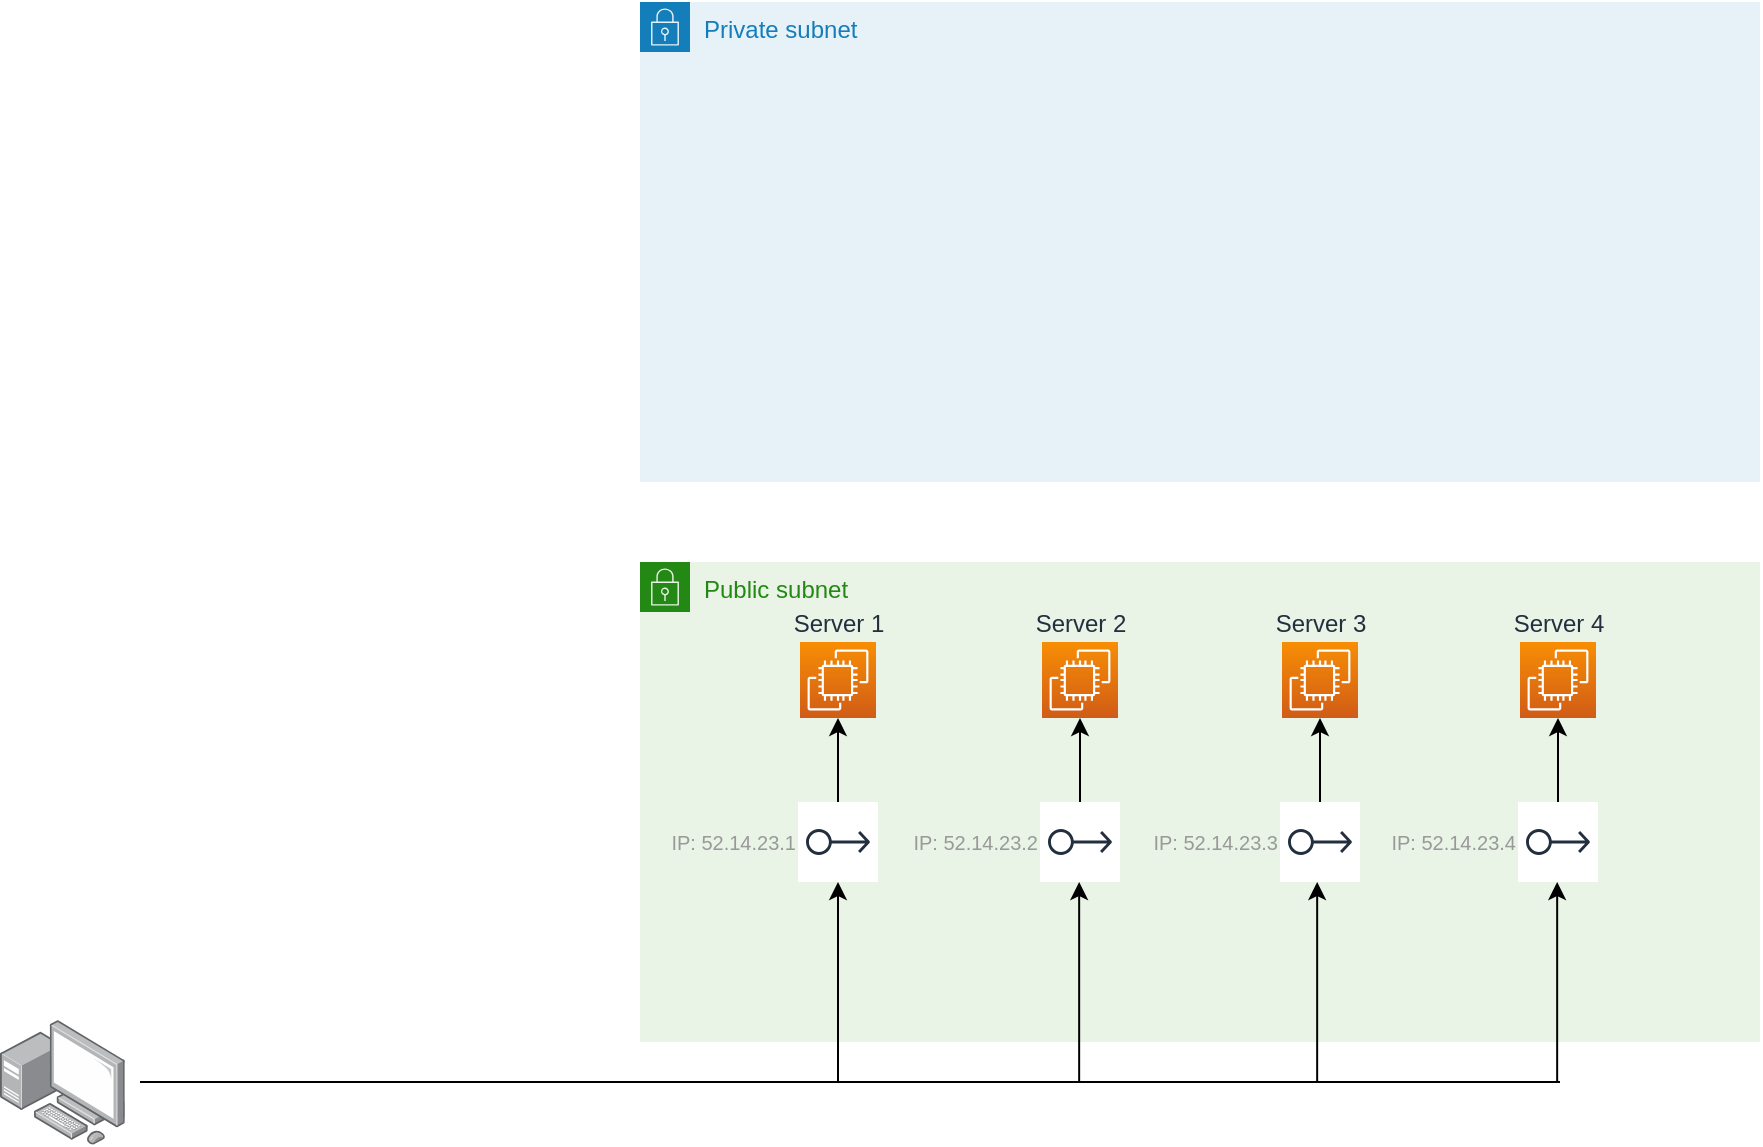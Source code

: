 <mxfile version="14.5.6" type="github" pages="2">
  <diagram id="i81SZt1gW0zz2mnZzYy8" name="01-insecure">
    <mxGraphModel dx="2226" dy="1168" grid="1" gridSize="10" guides="1" tooltips="1" connect="1" arrows="1" fold="1" page="1" pageScale="1" pageWidth="1100" pageHeight="850" math="0" shadow="0">
      <root>
        <mxCell id="0" />
        <mxCell id="1" parent="0" />
        <mxCell id="g80w_V8hiLejYrdxfZdK-3" value="Public subnet" style="points=[[0,0],[0.25,0],[0.5,0],[0.75,0],[1,0],[1,0.25],[1,0.5],[1,0.75],[1,1],[0.75,1],[0.5,1],[0.25,1],[0,1],[0,0.75],[0,0.5],[0,0.25]];outlineConnect=0;gradientColor=none;html=1;whiteSpace=wrap;fontSize=12;fontStyle=0;shape=mxgraph.aws4.group;grIcon=mxgraph.aws4.group_security_group;grStroke=0;strokeColor=#248814;fillColor=#E9F3E6;verticalAlign=top;align=left;spacingLeft=30;fontColor=#248814;dashed=0;" vertex="1" parent="1">
          <mxGeometry x="440" y="360" width="560" height="240" as="geometry" />
        </mxCell>
        <mxCell id="g80w_V8hiLejYrdxfZdK-1" value="Server 1" style="points=[[0,0,0],[0.25,0,0],[0.5,0,0],[0.75,0,0],[1,0,0],[0,1,0],[0.25,1,0],[0.5,1,0],[0.75,1,0],[1,1,0],[0,0.25,0],[0,0.5,0],[0,0.75,0],[1,0.25,0],[1,0.5,0],[1,0.75,0]];outlineConnect=0;fontColor=#232F3E;gradientColor=#F78E04;gradientDirection=north;fillColor=#D05C17;strokeColor=#ffffff;dashed=0;verticalLabelPosition=top;verticalAlign=bottom;align=center;html=1;fontSize=12;fontStyle=0;aspect=fixed;shape=mxgraph.aws4.resourceIcon;resIcon=mxgraph.aws4.ec2;labelPosition=center;" vertex="1" parent="1">
          <mxGeometry x="520" y="400" width="38" height="38" as="geometry" />
        </mxCell>
        <mxCell id="g80w_V8hiLejYrdxfZdK-26" style="edgeStyle=orthogonalEdgeStyle;rounded=0;orthogonalLoop=1;jettySize=auto;html=1;" edge="1" parent="1" source="g80w_V8hiLejYrdxfZdK-5" target="g80w_V8hiLejYrdxfZdK-1">
          <mxGeometry relative="1" as="geometry" />
        </mxCell>
        <mxCell id="g80w_V8hiLejYrdxfZdK-32" style="edgeStyle=orthogonalEdgeStyle;rounded=0;orthogonalLoop=1;jettySize=auto;html=1;endArrow=none;endFill=0;startArrow=classic;startFill=1;" edge="1" parent="1" source="g80w_V8hiLejYrdxfZdK-5">
          <mxGeometry relative="1" as="geometry">
            <mxPoint x="539" y="620" as="targetPoint" />
          </mxGeometry>
        </mxCell>
        <mxCell id="g80w_V8hiLejYrdxfZdK-2" value="Private subnet" style="points=[[0,0],[0.25,0],[0.5,0],[0.75,0],[1,0],[1,0.25],[1,0.5],[1,0.75],[1,1],[0.75,1],[0.5,1],[0.25,1],[0,1],[0,0.75],[0,0.5],[0,0.25]];outlineConnect=0;gradientColor=none;html=1;whiteSpace=wrap;fontSize=12;fontStyle=0;shape=mxgraph.aws4.group;grIcon=mxgraph.aws4.group_security_group;grStroke=0;strokeColor=#147EBA;fillColor=#E6F2F8;verticalAlign=top;align=left;spacingLeft=30;fontColor=#147EBA;dashed=0;" vertex="1" parent="1">
          <mxGeometry x="440" y="80" width="560" height="240" as="geometry" />
        </mxCell>
        <mxCell id="g80w_V8hiLejYrdxfZdK-6" value="Server 2" style="points=[[0,0,0],[0.25,0,0],[0.5,0,0],[0.75,0,0],[1,0,0],[0,1,0],[0.25,1,0],[0.5,1,0],[0.75,1,0],[1,1,0],[0,0.25,0],[0,0.5,0],[0,0.75,0],[1,0.25,0],[1,0.5,0],[1,0.75,0]];outlineConnect=0;fontColor=#232F3E;gradientColor=#F78E04;gradientDirection=north;fillColor=#D05C17;strokeColor=#ffffff;dashed=0;verticalLabelPosition=top;verticalAlign=bottom;align=center;html=1;fontSize=12;fontStyle=0;aspect=fixed;shape=mxgraph.aws4.resourceIcon;resIcon=mxgraph.aws4.ec2;labelPosition=center;" vertex="1" parent="1">
          <mxGeometry x="641" y="400" width="38" height="38" as="geometry" />
        </mxCell>
        <mxCell id="g80w_V8hiLejYrdxfZdK-7" value="Server 3" style="points=[[0,0,0],[0.25,0,0],[0.5,0,0],[0.75,0,0],[1,0,0],[0,1,0],[0.25,1,0],[0.5,1,0],[0.75,1,0],[1,1,0],[0,0.25,0],[0,0.5,0],[0,0.75,0],[1,0.25,0],[1,0.5,0],[1,0.75,0]];outlineConnect=0;fontColor=#232F3E;gradientColor=#F78E04;gradientDirection=north;fillColor=#D05C17;strokeColor=#ffffff;dashed=0;verticalLabelPosition=top;verticalAlign=bottom;align=center;html=1;fontSize=12;fontStyle=0;aspect=fixed;shape=mxgraph.aws4.resourceIcon;resIcon=mxgraph.aws4.ec2;labelPosition=center;" vertex="1" parent="1">
          <mxGeometry x="761" y="400" width="38" height="38" as="geometry" />
        </mxCell>
        <mxCell id="g80w_V8hiLejYrdxfZdK-8" value="Server 4" style="points=[[0,0,0],[0.25,0,0],[0.5,0,0],[0.75,0,0],[1,0,0],[0,1,0],[0.25,1,0],[0.5,1,0],[0.75,1,0],[1,1,0],[0,0.25,0],[0,0.5,0],[0,0.75,0],[1,0.25,0],[1,0.5,0],[1,0.75,0]];outlineConnect=0;fontColor=#232F3E;gradientColor=#F78E04;gradientDirection=north;fillColor=#D05C17;strokeColor=#ffffff;dashed=0;verticalLabelPosition=top;verticalAlign=bottom;align=center;html=1;fontSize=12;fontStyle=0;aspect=fixed;shape=mxgraph.aws4.resourceIcon;resIcon=mxgraph.aws4.ec2;labelPosition=center;" vertex="1" parent="1">
          <mxGeometry x="880" y="400" width="38" height="38" as="geometry" />
        </mxCell>
        <mxCell id="g80w_V8hiLejYrdxfZdK-23" style="edgeStyle=orthogonalEdgeStyle;rounded=0;orthogonalLoop=1;jettySize=auto;html=1;" edge="1" parent="1" source="g80w_V8hiLejYrdxfZdK-11" target="g80w_V8hiLejYrdxfZdK-6">
          <mxGeometry relative="1" as="geometry" />
        </mxCell>
        <mxCell id="g80w_V8hiLejYrdxfZdK-25" style="edgeStyle=orthogonalEdgeStyle;rounded=0;orthogonalLoop=1;jettySize=auto;html=1;entryX=0.5;entryY=1;entryDx=0;entryDy=0;entryPerimeter=0;" edge="1" parent="1" source="g80w_V8hiLejYrdxfZdK-12" target="g80w_V8hiLejYrdxfZdK-8">
          <mxGeometry relative="1" as="geometry" />
        </mxCell>
        <mxCell id="g80w_V8hiLejYrdxfZdK-24" style="edgeStyle=orthogonalEdgeStyle;rounded=0;orthogonalLoop=1;jettySize=auto;html=1;" edge="1" parent="1" source="g80w_V8hiLejYrdxfZdK-13" target="g80w_V8hiLejYrdxfZdK-7">
          <mxGeometry relative="1" as="geometry" />
        </mxCell>
        <mxCell id="g80w_V8hiLejYrdxfZdK-18" value="" style="points=[];aspect=fixed;html=1;align=center;shadow=0;dashed=0;image;image=img/lib/allied_telesis/computer_and_terminals/Personal_Computer_with_Server.svg;" vertex="1" parent="1">
          <mxGeometry x="120" y="589" width="62.4" height="62.4" as="geometry" />
        </mxCell>
        <mxCell id="g80w_V8hiLejYrdxfZdK-28" value="" style="endArrow=none;html=1;" edge="1" parent="1">
          <mxGeometry width="50" height="50" relative="1" as="geometry">
            <mxPoint x="900" y="620" as="sourcePoint" />
            <mxPoint x="190" y="620" as="targetPoint" />
          </mxGeometry>
        </mxCell>
        <mxCell id="g80w_V8hiLejYrdxfZdK-33" style="edgeStyle=orthogonalEdgeStyle;rounded=0;orthogonalLoop=1;jettySize=auto;html=1;endArrow=none;endFill=0;startArrow=classic;startFill=1;" edge="1" parent="1">
          <mxGeometry relative="1" as="geometry">
            <mxPoint x="659.58" y="620" as="targetPoint" />
            <mxPoint x="659.58" y="520" as="sourcePoint" />
          </mxGeometry>
        </mxCell>
        <mxCell id="g80w_V8hiLejYrdxfZdK-34" style="edgeStyle=orthogonalEdgeStyle;rounded=0;orthogonalLoop=1;jettySize=auto;html=1;endArrow=none;endFill=0;startArrow=classic;startFill=1;" edge="1" parent="1">
          <mxGeometry relative="1" as="geometry">
            <mxPoint x="778.58" y="620" as="targetPoint" />
            <mxPoint x="778.58" y="520" as="sourcePoint" />
          </mxGeometry>
        </mxCell>
        <mxCell id="g80w_V8hiLejYrdxfZdK-35" style="edgeStyle=orthogonalEdgeStyle;rounded=0;orthogonalLoop=1;jettySize=auto;html=1;endArrow=none;endFill=0;startArrow=classic;startFill=1;" edge="1" parent="1">
          <mxGeometry relative="1" as="geometry">
            <mxPoint x="898.58" y="620" as="targetPoint" />
            <mxPoint x="898.58" y="520" as="sourcePoint" />
          </mxGeometry>
        </mxCell>
        <mxCell id="g80w_V8hiLejYrdxfZdK-5" value="IP: 52.14.23.1" style="outlineConnect=0;gradientColor=none;strokeColor=#232F3E;fillColor=#ffffff;dashed=0;verticalLabelPosition=middle;verticalAlign=middle;align=right;html=1;fontSize=10;fontStyle=0;aspect=fixed;shape=mxgraph.aws4.resourceIcon;resIcon=mxgraph.aws4.elastic_ip_address;fontColor=#999999;labelPosition=left;" vertex="1" parent="1">
          <mxGeometry x="519" y="480" width="40" height="40" as="geometry" />
        </mxCell>
        <mxCell id="g80w_V8hiLejYrdxfZdK-11" value="IP: 52.14.23.2" style="outlineConnect=0;gradientColor=none;strokeColor=#232F3E;fillColor=#ffffff;dashed=0;verticalLabelPosition=middle;verticalAlign=middle;align=right;html=1;fontSize=10;fontStyle=0;aspect=fixed;shape=mxgraph.aws4.resourceIcon;resIcon=mxgraph.aws4.elastic_ip_address;fontColor=#999999;labelPosition=left;" vertex="1" parent="1">
          <mxGeometry x="640" y="480" width="40" height="40" as="geometry" />
        </mxCell>
        <mxCell id="g80w_V8hiLejYrdxfZdK-12" value="IP: 52.14.23.4" style="outlineConnect=0;gradientColor=none;strokeColor=#232F3E;fillColor=#ffffff;dashed=0;verticalLabelPosition=middle;verticalAlign=middle;align=right;html=1;fontSize=10;fontStyle=0;aspect=fixed;shape=mxgraph.aws4.resourceIcon;resIcon=mxgraph.aws4.elastic_ip_address;fontColor=#999999;labelPosition=left;" vertex="1" parent="1">
          <mxGeometry x="879" y="480" width="40" height="40" as="geometry" />
        </mxCell>
        <mxCell id="g80w_V8hiLejYrdxfZdK-13" value="IP: 52.14.23.3" style="outlineConnect=0;gradientColor=none;strokeColor=#232F3E;fillColor=#ffffff;dashed=0;verticalLabelPosition=middle;verticalAlign=middle;align=right;html=1;fontSize=10;fontStyle=0;aspect=fixed;shape=mxgraph.aws4.resourceIcon;resIcon=mxgraph.aws4.elastic_ip_address;fontColor=#999999;labelPosition=left;" vertex="1" parent="1">
          <mxGeometry x="760" y="480" width="40" height="40" as="geometry" />
        </mxCell>
      </root>
    </mxGraphModel>
  </diagram>
  <diagram name="02-bastion-public-subnet" id="hQwlCso6szpprCGJYPE1">
    <mxGraphModel dx="1895" dy="1083" grid="1" gridSize="10" guides="1" tooltips="1" connect="1" arrows="1" fold="1" page="1" pageScale="1" pageWidth="1100" pageHeight="850" math="0" shadow="0">
      <root>
        <mxCell id="RjcFv7_UHUqGH6PPX5Wa-0" />
        <mxCell id="RjcFv7_UHUqGH6PPX5Wa-1" parent="RjcFv7_UHUqGH6PPX5Wa-0" />
        <mxCell id="RjcFv7_UHUqGH6PPX5Wa-2" value="AWS Cloud" style="points=[[0,0],[0.25,0],[0.5,0],[0.75,0],[1,0],[1,0.25],[1,0.5],[1,0.75],[1,1],[0.75,1],[0.5,1],[0.25,1],[0,1],[0,0.75],[0,0.5],[0,0.25]];outlineConnect=0;gradientColor=none;html=1;whiteSpace=wrap;fontSize=12;fontStyle=0;shape=mxgraph.aws4.group;grIcon=mxgraph.aws4.group_aws_cloud;strokeColor=#232F3E;fillColor=none;verticalAlign=top;align=left;spacingLeft=30;fontColor=#232F3E;dashed=0;" vertex="1" parent="RjcFv7_UHUqGH6PPX5Wa-1">
          <mxGeometry x="360" y="200" width="640" height="600" as="geometry" />
        </mxCell>
        <mxCell id="RjcFv7_UHUqGH6PPX5Wa-3" value="Public subnet" style="points=[[0,0],[0.25,0],[0.5,0],[0.75,0],[1,0],[1,0.25],[1,0.5],[1,0.75],[1,1],[0.75,1],[0.5,1],[0.25,1],[0,1],[0,0.75],[0,0.5],[0,0.25]];outlineConnect=0;gradientColor=none;html=1;whiteSpace=wrap;fontSize=12;fontStyle=0;shape=mxgraph.aws4.group;grIcon=mxgraph.aws4.group_security_group;grStroke=0;strokeColor=#248814;fillColor=#E9F3E6;verticalAlign=top;align=left;spacingLeft=30;fontColor=#248814;dashed=0;" vertex="1" parent="RjcFv7_UHUqGH6PPX5Wa-1">
          <mxGeometry x="400" y="240" width="560" height="240" as="geometry" />
        </mxCell>
        <mxCell id="RjcFv7_UHUqGH6PPX5Wa-4" value="Server 1" style="points=[[0,0,0],[0.25,0,0],[0.5,0,0],[0.75,0,0],[1,0,0],[0,1,0],[0.25,1,0],[0.5,1,0],[0.75,1,0],[1,1,0],[0,0.25,0],[0,0.5,0],[0,0.75,0],[1,0.25,0],[1,0.5,0],[1,0.75,0]];outlineConnect=0;fontColor=#232F3E;gradientColor=#F78E04;gradientDirection=north;fillColor=#D05C17;strokeColor=#ffffff;dashed=0;verticalLabelPosition=top;verticalAlign=bottom;align=center;html=1;fontSize=12;fontStyle=0;aspect=fixed;shape=mxgraph.aws4.resourceIcon;resIcon=mxgraph.aws4.ec2;labelPosition=center;" vertex="1" parent="RjcFv7_UHUqGH6PPX5Wa-1">
          <mxGeometry x="480" y="280" width="38" height="38" as="geometry" />
        </mxCell>
        <mxCell id="RjcFv7_UHUqGH6PPX5Wa-7" value="Private subnet" style="points=[[0,0],[0.25,0],[0.5,0],[0.75,0],[1,0],[1,0.25],[1,0.5],[1,0.75],[1,1],[0.75,1],[0.5,1],[0.25,1],[0,1],[0,0.75],[0,0.5],[0,0.25]];outlineConnect=0;gradientColor=none;html=1;whiteSpace=wrap;fontSize=12;fontStyle=0;shape=mxgraph.aws4.group;grIcon=mxgraph.aws4.group_security_group;grStroke=0;strokeColor=#147EBA;fillColor=#E6F2F8;verticalAlign=top;align=left;spacingLeft=30;fontColor=#147EBA;dashed=0;" vertex="1" parent="RjcFv7_UHUqGH6PPX5Wa-1">
          <mxGeometry x="400" y="520" width="560" height="240" as="geometry" />
        </mxCell>
        <mxCell id="RjcFv7_UHUqGH6PPX5Wa-8" value="Server 2" style="points=[[0,0,0],[0.25,0,0],[0.5,0,0],[0.75,0,0],[1,0,0],[0,1,0],[0.25,1,0],[0.5,1,0],[0.75,1,0],[1,1,0],[0,0.25,0],[0,0.5,0],[0,0.75,0],[1,0.25,0],[1,0.5,0],[1,0.75,0]];outlineConnect=0;fontColor=#232F3E;gradientColor=#F78E04;gradientDirection=north;fillColor=#D05C17;strokeColor=#ffffff;dashed=0;verticalLabelPosition=top;verticalAlign=bottom;align=center;html=1;fontSize=12;fontStyle=0;aspect=fixed;shape=mxgraph.aws4.resourceIcon;resIcon=mxgraph.aws4.ec2;labelPosition=center;" vertex="1" parent="RjcFv7_UHUqGH6PPX5Wa-1">
          <mxGeometry x="601" y="280" width="38" height="38" as="geometry" />
        </mxCell>
        <mxCell id="RjcFv7_UHUqGH6PPX5Wa-9" value="Server 3" style="points=[[0,0,0],[0.25,0,0],[0.5,0,0],[0.75,0,0],[1,0,0],[0,1,0],[0.25,1,0],[0.5,1,0],[0.75,1,0],[1,1,0],[0,0.25,0],[0,0.5,0],[0,0.75,0],[1,0.25,0],[1,0.5,0],[1,0.75,0]];outlineConnect=0;fontColor=#232F3E;gradientColor=#F78E04;gradientDirection=north;fillColor=#D05C17;strokeColor=#ffffff;dashed=0;verticalLabelPosition=top;verticalAlign=bottom;align=center;html=1;fontSize=12;fontStyle=0;aspect=fixed;shape=mxgraph.aws4.resourceIcon;resIcon=mxgraph.aws4.ec2;labelPosition=center;" vertex="1" parent="RjcFv7_UHUqGH6PPX5Wa-1">
          <mxGeometry x="721" y="280" width="38" height="38" as="geometry" />
        </mxCell>
        <mxCell id="RjcFv7_UHUqGH6PPX5Wa-10" value="Server 4" style="points=[[0,0,0],[0.25,0,0],[0.5,0,0],[0.75,0,0],[1,0,0],[0,1,0],[0.25,1,0],[0.5,1,0],[0.75,1,0],[1,1,0],[0,0.25,0],[0,0.5,0],[0,0.75,0],[1,0.25,0],[1,0.5,0],[1,0.75,0]];outlineConnect=0;fontColor=#232F3E;gradientColor=#F78E04;gradientDirection=north;fillColor=#D05C17;strokeColor=#ffffff;dashed=0;verticalLabelPosition=top;verticalAlign=bottom;align=center;html=1;fontSize=12;fontStyle=0;aspect=fixed;shape=mxgraph.aws4.resourceIcon;resIcon=mxgraph.aws4.ec2;labelPosition=center;" vertex="1" parent="RjcFv7_UHUqGH6PPX5Wa-1">
          <mxGeometry x="840" y="280" width="38" height="38" as="geometry" />
        </mxCell>
        <mxCell id="RjcFv7_UHUqGH6PPX5Wa-14" value="" style="points=[];aspect=fixed;html=1;align=center;shadow=0;dashed=0;image;image=img/lib/allied_telesis/computer_and_terminals/Personal_Computer_with_Server.svg;" vertex="1" parent="RjcFv7_UHUqGH6PPX5Wa-1">
          <mxGeometry x="80" y="469" width="62.4" height="62.4" as="geometry" />
        </mxCell>
        <mxCell id="RjcFv7_UHUqGH6PPX5Wa-15" value="" style="endArrow=none;html=1;" edge="1" parent="RjcFv7_UHUqGH6PPX5Wa-1">
          <mxGeometry width="50" height="50" relative="1" as="geometry">
            <mxPoint x="680" y="500" as="sourcePoint" />
            <mxPoint x="150" y="500" as="targetPoint" />
          </mxGeometry>
        </mxCell>
        <mxCell id="RjcFv7_UHUqGH6PPX5Wa-16" style="edgeStyle=orthogonalEdgeStyle;rounded=0;orthogonalLoop=1;jettySize=auto;html=1;endArrow=none;endFill=0;startArrow=classic;startFill=1;" edge="1" parent="RjcFv7_UHUqGH6PPX5Wa-1" source="RjcFv7_UHUqGH6PPX5Wa-19">
          <mxGeometry relative="1" as="geometry">
            <mxPoint x="679.76" y="500" as="targetPoint" />
            <mxPoint x="679.76" y="400" as="sourcePoint" />
          </mxGeometry>
        </mxCell>
        <mxCell id="brzOQaBOKckp0TVO3Fvn-2" style="edgeStyle=orthogonalEdgeStyle;rounded=0;orthogonalLoop=1;jettySize=auto;html=1;startArrow=none;startFill=0;endArrow=classic;endFill=1;strokeColor=#000000;fontSize=10;fontColor=#999999;" edge="1" parent="RjcFv7_UHUqGH6PPX5Wa-1" source="brzOQaBOKckp0TVO3Fvn-0" target="RjcFv7_UHUqGH6PPX5Wa-4">
          <mxGeometry relative="1" as="geometry" />
        </mxCell>
        <mxCell id="brzOQaBOKckp0TVO3Fvn-3" style="edgeStyle=orthogonalEdgeStyle;rounded=0;orthogonalLoop=1;jettySize=auto;html=1;startArrow=none;startFill=0;endArrow=classic;endFill=1;strokeColor=#000000;fontSize=10;fontColor=#999999;" edge="1" parent="RjcFv7_UHUqGH6PPX5Wa-1" source="brzOQaBOKckp0TVO3Fvn-0" target="RjcFv7_UHUqGH6PPX5Wa-8">
          <mxGeometry relative="1" as="geometry" />
        </mxCell>
        <mxCell id="brzOQaBOKckp0TVO3Fvn-4" style="edgeStyle=orthogonalEdgeStyle;rounded=0;orthogonalLoop=1;jettySize=auto;html=1;entryX=0.5;entryY=1;entryDx=0;entryDy=0;entryPerimeter=0;startArrow=none;startFill=0;endArrow=classic;endFill=1;strokeColor=#000000;fontSize=10;fontColor=#999999;" edge="1" parent="RjcFv7_UHUqGH6PPX5Wa-1" source="brzOQaBOKckp0TVO3Fvn-0" target="RjcFv7_UHUqGH6PPX5Wa-9">
          <mxGeometry relative="1" as="geometry" />
        </mxCell>
        <mxCell id="brzOQaBOKckp0TVO3Fvn-5" style="edgeStyle=orthogonalEdgeStyle;rounded=0;orthogonalLoop=1;jettySize=auto;html=1;entryX=0.5;entryY=1;entryDx=0;entryDy=0;entryPerimeter=0;startArrow=none;startFill=0;endArrow=classic;endFill=1;strokeColor=#000000;fontSize=10;fontColor=#999999;" edge="1" parent="RjcFv7_UHUqGH6PPX5Wa-1" source="brzOQaBOKckp0TVO3Fvn-0" target="RjcFv7_UHUqGH6PPX5Wa-10">
          <mxGeometry relative="1" as="geometry" />
        </mxCell>
        <mxCell id="brzOQaBOKckp0TVO3Fvn-0" value="Bastion Server" style="points=[[0,0,0],[0.25,0,0],[0.5,0,0],[0.75,0,0],[1,0,0],[0,1,0],[0.25,1,0],[0.5,1,0],[0.75,1,0],[1,1,0],[0,0.25,0],[0,0.5,0],[0,0.75,0],[1,0.25,0],[1,0.5,0],[1,0.75,0]];outlineConnect=0;fontColor=#232F3E;gradientColor=#F78E04;gradientDirection=north;fillColor=#D05C17;strokeColor=#ffffff;dashed=0;verticalLabelPosition=top;verticalAlign=bottom;align=center;html=1;fontSize=12;fontStyle=0;aspect=fixed;shape=mxgraph.aws4.resourceIcon;resIcon=mxgraph.aws4.ec2;labelPosition=center;" vertex="1" parent="RjcFv7_UHUqGH6PPX5Wa-1">
          <mxGeometry x="662" y="360" width="38" height="38" as="geometry" />
        </mxCell>
        <mxCell id="RjcFv7_UHUqGH6PPX5Wa-19" value="IP: 52.14.23.5" style="outlineConnect=0;gradientColor=none;strokeColor=#232F3E;fillColor=#ffffff;dashed=0;verticalLabelPosition=middle;verticalAlign=middle;align=right;html=1;fontSize=10;fontStyle=0;aspect=fixed;shape=mxgraph.aws4.resourceIcon;resIcon=mxgraph.aws4.elastic_ip_address;fontColor=#999999;labelPosition=left;" vertex="1" parent="RjcFv7_UHUqGH6PPX5Wa-1">
          <mxGeometry x="660" y="425" width="40" height="40" as="geometry" />
        </mxCell>
        <mxCell id="brzOQaBOKckp0TVO3Fvn-1" style="edgeStyle=orthogonalEdgeStyle;rounded=0;orthogonalLoop=1;jettySize=auto;html=1;endArrow=none;endFill=0;startArrow=classic;startFill=1;" edge="1" parent="RjcFv7_UHUqGH6PPX5Wa-1" target="RjcFv7_UHUqGH6PPX5Wa-19">
          <mxGeometry relative="1" as="geometry">
            <mxPoint x="679.76" y="500" as="targetPoint" />
            <mxPoint x="679.76" y="400" as="sourcePoint" />
          </mxGeometry>
        </mxCell>
      </root>
    </mxGraphModel>
  </diagram>
</mxfile>

